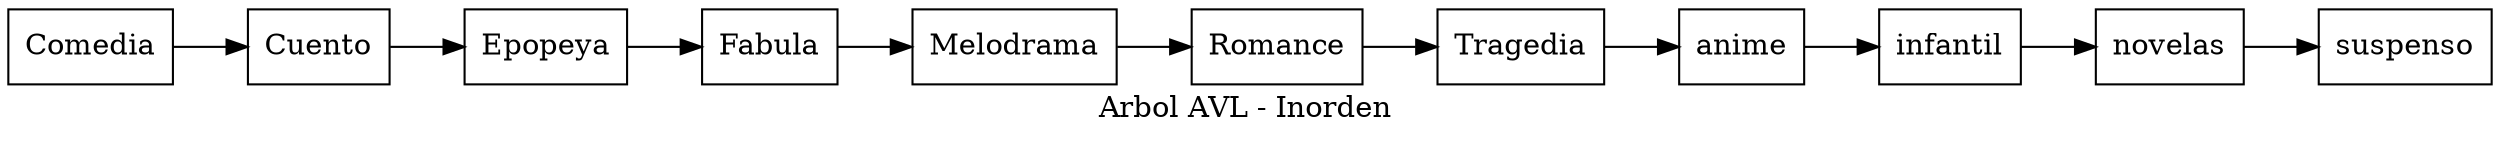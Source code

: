 digraph arbolinorden {
node [shape = record];
rankdir=LR;
nodo0[label="Comedia"];
nodo1[label="Cuento"];
nodo2[label="Epopeya"];
nodo3[label="Fabula"];
nodo4[label="Melodrama"];
nodo5[label="Romance"];
nodo6[label="Tragedia"];
nodo7[label="anime"];
nodo8[label="infantil"];
nodo9[label="novelas"];
nodo10[label="suspenso"];
nodo0->nodo1->nodo2->nodo3->nodo4->nodo5->nodo6->nodo7->nodo8->nodo9->nodo10;
label = "Arbol AVL - Inorden "
}
